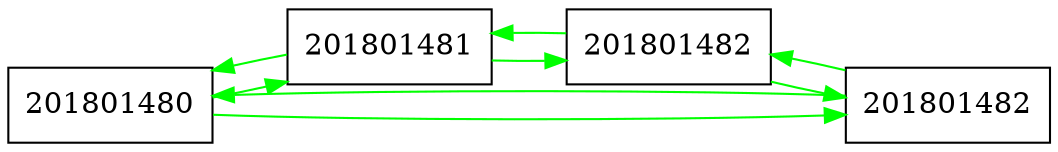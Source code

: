 digraph G {
node[shape="record"];
rankdir=LR;
nodo0x6c6480[label="201801480"];
nodo0x6c64c0->nodo0x6c6480[color="green"];
nodo0x6c6480->nodo0x6c64c0[color="green"];

nodo0x6c64c0[label="201801481"];
nodo0x6c6500->nodo0x6c64c0[color="green"];
nodo0x6c64c0->nodo0x6c6500[color="green"];

nodo0x6c6500[label="201801482"];
nodo0x6c6540->nodo0x6c6500[color="green"];
nodo0x6c6500->nodo0x6c6540[color="green"];

nodo0x6c6540[label="201801482"];
nodo0x6c6480->nodo0x6c6540[color="green"];
nodo0x6c6540->nodo0x6c6480[color="green"];

}
